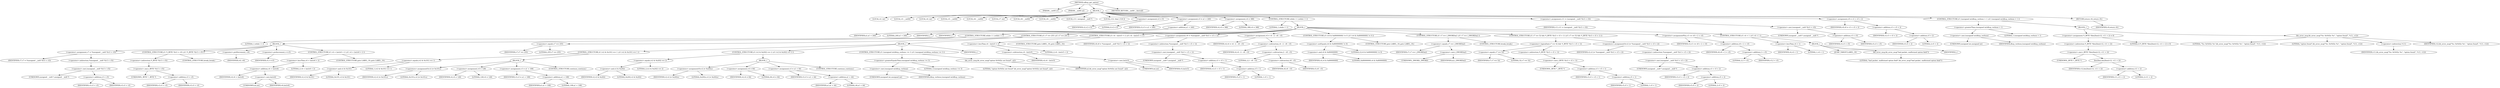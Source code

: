 digraph udhcp_get_option {  
"1000111" [label = "(METHOD,udhcp_get_option)" ]
"1000112" [label = "(PARAM,__int64 a1)" ]
"1000113" [label = "(PARAM,__int64 a2)" ]
"1000114" [label = "(BLOCK,,)" ]
"1000115" [label = "(LOCAL,v2: int)" ]
"1000116" [label = "(LOCAL,v3: __int64)" ]
"1000117" [label = "(LOCAL,v4: int)" ]
"1000118" [label = "(LOCAL,v5: __int64)" ]
"1000119" [label = "(LOCAL,v6: __int64)" ]
"1000120" [label = "(LOCAL,v7: int)" ]
"1000121" [label = "(LOCAL,v8: __int64)" ]
"1000122" [label = "(LOCAL,v9: __int64)" ]
"1000123" [label = "(LOCAL,v11: unsigned __int8 *)" ]
"1000124" [label = "(LOCAL,v12: char [ 516 ])" ]
"1000125" [label = "(<operator>.assignment,v2 = 0)" ]
"1000126" [label = "(IDENTIFIER,v2,v2 = 0)" ]
"1000127" [label = "(LITERAL,0,v2 = 0)" ]
"1000128" [label = "(<operator>.assignment,v3 = a1 + 240)" ]
"1000129" [label = "(IDENTIFIER,v3,v3 = a1 + 240)" ]
"1000130" [label = "(<operator>.addition,a1 + 240)" ]
"1000131" [label = "(IDENTIFIER,a1,a1 + 240)" ]
"1000132" [label = "(LITERAL,240,a1 + 240)" ]
"1000133" [label = "(<operator>.assignment,v4 = 388)" ]
"1000134" [label = "(IDENTIFIER,v4,v4 = 388)" ]
"1000135" [label = "(LITERAL,388,v4 = 388)" ]
"1000136" [label = "(CONTROL_STRUCTURE,while ( 1 ),while ( 1 ))" ]
"1000137" [label = "(LITERAL,1,while ( 1 ))" ]
"1000138" [label = "(BLOCK,,)" ]
"1000139" [label = "(IDENTIFIER,L,)" ]
"1000140" [label = "(IDENTIFIER,L,)" ]
"1000141" [label = "(CONTROL_STRUCTURE,while ( 1 ),while ( 1 ))" ]
"1000142" [label = "(LITERAL,1,while ( 1 ))" ]
"1000143" [label = "(BLOCK,,)" ]
"1000144" [label = "(<operator>.assignment,v7 = *(unsigned __int8 *)(v3 + v5))" ]
"1000145" [label = "(IDENTIFIER,v7,v7 = *(unsigned __int8 *)(v3 + v5))" ]
"1000146" [label = "(<operator>.indirection,*(unsigned __int8 *)(v3 + v5))" ]
"1000147" [label = "(<operator>.cast,(unsigned __int8 *)(v3 + v5))" ]
"1000148" [label = "(UNKNOWN,unsigned __int8 *,unsigned __int8 *)" ]
"1000149" [label = "(<operator>.addition,v3 + v5)" ]
"1000150" [label = "(IDENTIFIER,v3,v3 + v5)" ]
"1000151" [label = "(IDENTIFIER,v5,v3 + v5)" ]
"1000152" [label = "(CONTROL_STRUCTURE,if ( *(_BYTE *)(v3 + v5) ),if ( *(_BYTE *)(v3 + v5) ))" ]
"1000153" [label = "(<operator>.indirection,*(_BYTE *)(v3 + v5))" ]
"1000154" [label = "(<operator>.cast,(_BYTE *)(v3 + v5))" ]
"1000155" [label = "(UNKNOWN,_BYTE *,_BYTE *)" ]
"1000156" [label = "(<operator>.addition,v3 + v5)" ]
"1000157" [label = "(IDENTIFIER,v3,v3 + v5)" ]
"1000158" [label = "(IDENTIFIER,v5,v3 + v5)" ]
"1000159" [label = "(CONTROL_STRUCTURE,break;,break;)" ]
"1000160" [label = "(<operator>.preDecrement,--v6)" ]
"1000161" [label = "(IDENTIFIER,v6,--v6)" ]
"1000162" [label = "(<operator>.preIncrement,++v5)" ]
"1000163" [label = "(IDENTIFIER,v5,++v5)" ]
"1000164" [label = "(CONTROL_STRUCTURE,if ( v4 + (int)v6 < 2 ),if ( v4 + (int)v6 < 2 ))" ]
"1000165" [label = "(<operator>.lessThan,v4 + (int)v6 < 2)" ]
"1000166" [label = "(<operator>.addition,v4 + (int)v6)" ]
"1000167" [label = "(IDENTIFIER,v4,v4 + (int)v6)" ]
"1000168" [label = "(<operator>.cast,(int)v6)" ]
"1000169" [label = "(UNKNOWN,int,int)" ]
"1000170" [label = "(IDENTIFIER,v6,(int)v6)" ]
"1000171" [label = "(LITERAL,2,v4 + (int)v6 < 2)" ]
"1000172" [label = "(CONTROL_STRUCTURE,goto LABEL_19;,goto LABEL_19;)" ]
"1000173" [label = "(CONTROL_STRUCTURE,if ( v7 == 255 ),if ( v7 == 255 ))" ]
"1000174" [label = "(<operator>.equals,v7 == 255)" ]
"1000175" [label = "(IDENTIFIER,v7,v7 == 255)" ]
"1000176" [label = "(LITERAL,255,v7 == 255)" ]
"1000177" [label = "(BLOCK,,)" ]
"1000178" [label = "(CONTROL_STRUCTURE,if ( (v2 & 0x101) == 1 ),if ( (v2 & 0x101) == 1 ))" ]
"1000179" [label = "(<operator>.equals,(v2 & 0x101) == 1)" ]
"1000180" [label = "(<operator>.and,v2 & 0x101)" ]
"1000181" [label = "(IDENTIFIER,v2,v2 & 0x101)" ]
"1000182" [label = "(LITERAL,0x101,v2 & 0x101)" ]
"1000183" [label = "(LITERAL,1,(v2 & 0x101) == 1)" ]
"1000184" [label = "(BLOCK,,)" ]
"1000185" [label = "(<operators>.assignmentOr,v2 |= 0x101u)" ]
"1000186" [label = "(IDENTIFIER,v2,v2 |= 0x101u)" ]
"1000187" [label = "(LITERAL,0x101u,v2 |= 0x101u)" ]
"1000188" [label = "(<operator>.assignment,v4 = 128)" ]
"1000189" [label = "(IDENTIFIER,v4,v4 = 128)" ]
"1000190" [label = "(LITERAL,128,v4 = 128)" ]
"1000191" [label = "(<operator>.assignment,v3 = a1 + 108)" ]
"1000192" [label = "(IDENTIFIER,v3,v3 = a1 + 108)" ]
"1000193" [label = "(<operator>.addition,a1 + 108)" ]
"1000194" [label = "(IDENTIFIER,a1,a1 + 108)" ]
"1000195" [label = "(LITERAL,108,a1 + 108)" ]
"1000196" [label = "(CONTROL_STRUCTURE,continue;,continue;)" ]
"1000197" [label = "(CONTROL_STRUCTURE,if ( (v2 & 0x202) == 2 ),if ( (v2 & 0x202) == 2 ))" ]
"1000198" [label = "(<operator>.equals,(v2 & 0x202) == 2)" ]
"1000199" [label = "(<operator>.and,v2 & 0x202)" ]
"1000200" [label = "(IDENTIFIER,v2,v2 & 0x202)" ]
"1000201" [label = "(LITERAL,0x202,v2 & 0x202)" ]
"1000202" [label = "(LITERAL,2,(v2 & 0x202) == 2)" ]
"1000203" [label = "(BLOCK,,)" ]
"1000204" [label = "(<operators>.assignmentOr,v2 |= 0x202u)" ]
"1000205" [label = "(IDENTIFIER,v2,v2 |= 0x202u)" ]
"1000206" [label = "(LITERAL,0x202u,v2 |= 0x202u)" ]
"1000207" [label = "(<operator>.assignment,v4 = 64)" ]
"1000208" [label = "(IDENTIFIER,v4,v4 = 64)" ]
"1000209" [label = "(LITERAL,64,v4 = 64)" ]
"1000210" [label = "(<operator>.assignment,v3 = a1 + 44)" ]
"1000211" [label = "(IDENTIFIER,v3,v3 = a1 + 44)" ]
"1000212" [label = "(<operator>.addition,a1 + 44)" ]
"1000213" [label = "(IDENTIFIER,a1,a1 + 44)" ]
"1000214" [label = "(LITERAL,44,a1 + 44)" ]
"1000215" [label = "(CONTROL_STRUCTURE,continue;,continue;)" ]
"1000216" [label = "(CONTROL_STRUCTURE,if ( (unsigned int)dhcp_verbose >= 3 ),if ( (unsigned int)dhcp_verbose >= 3 ))" ]
"1000217" [label = "(<operator>.greaterEqualsThan,(unsigned int)dhcp_verbose >= 3)" ]
"1000218" [label = "(<operator>.cast,(unsigned int)dhcp_verbose)" ]
"1000219" [label = "(UNKNOWN,unsigned int,unsigned int)" ]
"1000220" [label = "(IDENTIFIER,dhcp_verbose,(unsigned int)dhcp_verbose)" ]
"1000221" [label = "(LITERAL,3,(unsigned int)dhcp_verbose >= 3)" ]
"1000222" [label = "(bb_error_msg,bb_error_msg(\"option 0x%02x not found\", a2))" ]
"1000223" [label = "(LITERAL,\"option 0x%02x not found\",bb_error_msg(\"option 0x%02x not found\", a2))" ]
"1000224" [label = "(IDENTIFIER,a2,bb_error_msg(\"option 0x%02x not found\", a2))" ]
"1000225" [label = "(IDENTIFIER,L,)" ]
"1000226" [label = "(CONTROL_STRUCTURE,if ( v4 - (int)v5 < 2 ),if ( v4 - (int)v5 < 2 ))" ]
"1000227" [label = "(<operator>.lessThan,v4 - (int)v5 < 2)" ]
"1000228" [label = "(<operator>.subtraction,v4 - (int)v5)" ]
"1000229" [label = "(IDENTIFIER,v4,v4 - (int)v5)" ]
"1000230" [label = "(<operator>.cast,(int)v5)" ]
"1000231" [label = "(UNKNOWN,int,int)" ]
"1000232" [label = "(IDENTIFIER,v5,(int)v5)" ]
"1000233" [label = "(LITERAL,2,v4 - (int)v5 < 2)" ]
"1000234" [label = "(CONTROL_STRUCTURE,goto LABEL_19;,goto LABEL_19;)" ]
"1000235" [label = "(<operator>.assignment,v8 = *(unsigned __int8 *)(v3 + v5 + 1))" ]
"1000236" [label = "(IDENTIFIER,v8,v8 = *(unsigned __int8 *)(v3 + v5 + 1))" ]
"1000237" [label = "(<operator>.indirection,*(unsigned __int8 *)(v3 + v5 + 1))" ]
"1000238" [label = "(<operator>.cast,(unsigned __int8 *)(v3 + v5 + 1))" ]
"1000239" [label = "(UNKNOWN,unsigned __int8 *,unsigned __int8 *)" ]
"1000240" [label = "(<operator>.addition,v3 + v5 + 1)" ]
"1000241" [label = "(IDENTIFIER,v3,v3 + v5 + 1)" ]
"1000242" [label = "(<operator>.addition,v5 + 1)" ]
"1000243" [label = "(IDENTIFIER,v5,v5 + 1)" ]
"1000244" [label = "(LITERAL,1,v5 + 1)" ]
"1000245" [label = "(<operator>.assignment,v4 = v4 - 2 - v8 - v5)" ]
"1000246" [label = "(IDENTIFIER,v4,v4 = v4 - 2 - v8 - v5)" ]
"1000247" [label = "(<operator>.subtraction,v4 - 2 - v8 - v5)" ]
"1000248" [label = "(IDENTIFIER,v4,v4 - 2 - v8 - v5)" ]
"1000249" [label = "(<operator>.subtraction,2 - v8 - v5)" ]
"1000250" [label = "(LITERAL,2,2 - v8 - v5)" ]
"1000251" [label = "(<operator>.subtraction,v8 - v5)" ]
"1000252" [label = "(IDENTIFIER,v8,v8 - v5)" ]
"1000253" [label = "(IDENTIFIER,v5,v8 - v5)" ]
"1000254" [label = "(CONTROL_STRUCTURE,if ( (v4 & 0x80000000) != 0 ),if ( (v4 & 0x80000000) != 0 ))" ]
"1000255" [label = "(<operator>.notEquals,(v4 & 0x80000000) != 0)" ]
"1000256" [label = "(<operator>.and,v4 & 0x80000000)" ]
"1000257" [label = "(IDENTIFIER,v4,v4 & 0x80000000)" ]
"1000258" [label = "(LITERAL,0x80000000,v4 & 0x80000000)" ]
"1000259" [label = "(LITERAL,0,(v4 & 0x80000000) != 0)" ]
"1000260" [label = "(CONTROL_STRUCTURE,goto LABEL_19;,goto LABEL_19;)" ]
"1000261" [label = "(CONTROL_STRUCTURE,if ( v7 == (_DWORD)a2 ),if ( v7 == (_DWORD)a2 ))" ]
"1000262" [label = "(<operator>.equals,v7 == (_DWORD)a2)" ]
"1000263" [label = "(IDENTIFIER,v7,v7 == (_DWORD)a2)" ]
"1000264" [label = "(<operator>.cast,(_DWORD)a2)" ]
"1000265" [label = "(UNKNOWN,_DWORD,_DWORD)" ]
"1000266" [label = "(IDENTIFIER,a2,(_DWORD)a2)" ]
"1000267" [label = "(CONTROL_STRUCTURE,break;,break;)" ]
"1000268" [label = "(CONTROL_STRUCTURE,if ( v7 == 52 && *(_BYTE *)(v3 + v5 + 1) ),if ( v7 == 52 && *(_BYTE *)(v3 + v5 + 1) ))" ]
"1000269" [label = "(<operator>.logicalAnd,v7 == 52 && *(_BYTE *)(v3 + v5 + 1))" ]
"1000270" [label = "(<operator>.equals,v7 == 52)" ]
"1000271" [label = "(IDENTIFIER,v7,v7 == 52)" ]
"1000272" [label = "(LITERAL,52,v7 == 52)" ]
"1000273" [label = "(<operator>.indirection,*(_BYTE *)(v3 + v5 + 1))" ]
"1000274" [label = "(<operator>.cast,(_BYTE *)(v3 + v5 + 1))" ]
"1000275" [label = "(UNKNOWN,_BYTE *,_BYTE *)" ]
"1000276" [label = "(<operator>.addition,v3 + v5 + 1)" ]
"1000277" [label = "(IDENTIFIER,v3,v3 + v5 + 1)" ]
"1000278" [label = "(<operator>.addition,v5 + 1)" ]
"1000279" [label = "(IDENTIFIER,v5,v5 + 1)" ]
"1000280" [label = "(LITERAL,1,v5 + 1)" ]
"1000281" [label = "(<operators>.assignmentOr,v2 |= *(unsigned __int8 *)(v3 + v5 + 2))" ]
"1000282" [label = "(IDENTIFIER,v2,v2 |= *(unsigned __int8 *)(v3 + v5 + 2))" ]
"1000283" [label = "(<operator>.indirection,*(unsigned __int8 *)(v3 + v5 + 2))" ]
"1000284" [label = "(<operator>.cast,(unsigned __int8 *)(v3 + v5 + 2))" ]
"1000285" [label = "(UNKNOWN,unsigned __int8 *,unsigned __int8 *)" ]
"1000286" [label = "(<operator>.addition,v3 + v5 + 2)" ]
"1000287" [label = "(IDENTIFIER,v3,v3 + v5 + 2)" ]
"1000288" [label = "(<operator>.addition,v5 + 2)" ]
"1000289" [label = "(IDENTIFIER,v5,v5 + 2)" ]
"1000290" [label = "(LITERAL,2,v5 + 2)" ]
"1000291" [label = "(<operator>.assignmentPlus,v3 += v8 + 2 + v5)" ]
"1000292" [label = "(IDENTIFIER,v3,v3 += v8 + 2 + v5)" ]
"1000293" [label = "(<operator>.addition,v8 + 2 + v5)" ]
"1000294" [label = "(IDENTIFIER,v8,v8 + 2 + v5)" ]
"1000295" [label = "(<operator>.addition,2 + v5)" ]
"1000296" [label = "(LITERAL,2,2 + v5)" ]
"1000297" [label = "(IDENTIFIER,v5,2 + v5)" ]
"1000298" [label = "(CONTROL_STRUCTURE,if ( v4 < 1 ),if ( v4 < 1 ))" ]
"1000299" [label = "(<operator>.lessThan,v4 < 1)" ]
"1000300" [label = "(IDENTIFIER,v4,v4 < 1)" ]
"1000301" [label = "(LITERAL,1,v4 < 1)" ]
"1000302" [label = "(BLOCK,,)" ]
"1000303" [label = "(JUMP_TARGET,LABEL_19)" ]
"1000304" [label = "(bb_error_msg,bb_error_msg(\"bad packet, malformed option field\"))" ]
"1000305" [label = "(LITERAL,\"bad packet, malformed option field\",bb_error_msg(\"bad packet, malformed option field\"))" ]
"1000306" [label = "(IDENTIFIER,L,)" ]
"1000307" [label = "(<operator>.assignment,v11 = (unsigned __int8 *)(v3 + v5))" ]
"1000308" [label = "(IDENTIFIER,v11,v11 = (unsigned __int8 *)(v3 + v5))" ]
"1000309" [label = "(<operator>.cast,(unsigned __int8 *)(v3 + v5))" ]
"1000310" [label = "(UNKNOWN,unsigned __int8 *,unsigned __int8 *)" ]
"1000311" [label = "(<operator>.addition,v3 + v5)" ]
"1000312" [label = "(IDENTIFIER,v3,v3 + v5)" ]
"1000313" [label = "(IDENTIFIER,v5,v3 + v5)" ]
"1000314" [label = "(<operator>.assignment,v9 = v3 + v5 + 2)" ]
"1000315" [label = "(IDENTIFIER,v9,v9 = v3 + v5 + 2)" ]
"1000316" [label = "(<operator>.addition,v3 + v5 + 2)" ]
"1000317" [label = "(IDENTIFIER,v3,v3 + v5 + 2)" ]
"1000318" [label = "(<operator>.addition,v5 + 2)" ]
"1000319" [label = "(IDENTIFIER,v5,v5 + 2)" ]
"1000320" [label = "(LITERAL,2,v5 + 2)" ]
"1000321" [label = "(CONTROL_STRUCTURE,if ( (unsigned int)dhcp_verbose > 1 ),if ( (unsigned int)dhcp_verbose > 1 ))" ]
"1000322" [label = "(<operator>.greaterThan,(unsigned int)dhcp_verbose > 1)" ]
"1000323" [label = "(<operator>.cast,(unsigned int)dhcp_verbose)" ]
"1000324" [label = "(UNKNOWN,unsigned int,unsigned int)" ]
"1000325" [label = "(IDENTIFIER,dhcp_verbose,(unsigned int)dhcp_verbose)" ]
"1000326" [label = "(LITERAL,1,(unsigned int)dhcp_verbose > 1)" ]
"1000327" [label = "(BLOCK,,)" ]
"1000328" [label = "(<operator>.assignment,*(_BYTE *)bin2hex(v12, v11 + 2) = 0)" ]
"1000329" [label = "(<operator>.indirection,*(_BYTE *)bin2hex(v12, v11 + 2))" ]
"1000330" [label = "(<operator>.cast,(_BYTE *)bin2hex(v12, v11 + 2))" ]
"1000331" [label = "(UNKNOWN,_BYTE *,_BYTE *)" ]
"1000332" [label = "(bin2hex,bin2hex(v12, v11 + 2))" ]
"1000333" [label = "(IDENTIFIER,v12,bin2hex(v12, v11 + 2))" ]
"1000334" [label = "(<operator>.addition,v11 + 2)" ]
"1000335" [label = "(IDENTIFIER,v11,v11 + 2)" ]
"1000336" [label = "(LITERAL,2,v11 + 2)" ]
"1000337" [label = "(LITERAL,0,*(_BYTE *)bin2hex(v12, v11 + 2) = 0)" ]
"1000338" [label = "(bb_error_msg,bb_error_msg(\"%s: 0x%02x %s\", \"option found\", *v11, v12))" ]
"1000339" [label = "(LITERAL,\"%s: 0x%02x %s\",bb_error_msg(\"%s: 0x%02x %s\", \"option found\", *v11, v12))" ]
"1000340" [label = "(LITERAL,\"option found\",bb_error_msg(\"%s: 0x%02x %s\", \"option found\", *v11, v12))" ]
"1000341" [label = "(<operator>.indirection,*v11)" ]
"1000342" [label = "(IDENTIFIER,v11,bb_error_msg(\"%s: 0x%02x %s\", \"option found\", *v11, v12))" ]
"1000343" [label = "(IDENTIFIER,v12,bb_error_msg(\"%s: 0x%02x %s\", \"option found\", *v11, v12))" ]
"1000344" [label = "(RETURN,return v9;,return v9;)" ]
"1000345" [label = "(IDENTIFIER,v9,return v9;)" ]
"1000346" [label = "(METHOD_RETURN,__int64 __fastcall)" ]
  "1000111" -> "1000112" 
  "1000111" -> "1000113" 
  "1000111" -> "1000114" 
  "1000111" -> "1000346" 
  "1000114" -> "1000115" 
  "1000114" -> "1000116" 
  "1000114" -> "1000117" 
  "1000114" -> "1000118" 
  "1000114" -> "1000119" 
  "1000114" -> "1000120" 
  "1000114" -> "1000121" 
  "1000114" -> "1000122" 
  "1000114" -> "1000123" 
  "1000114" -> "1000124" 
  "1000114" -> "1000125" 
  "1000114" -> "1000128" 
  "1000114" -> "1000133" 
  "1000114" -> "1000136" 
  "1000114" -> "1000307" 
  "1000114" -> "1000314" 
  "1000114" -> "1000321" 
  "1000114" -> "1000344" 
  "1000125" -> "1000126" 
  "1000125" -> "1000127" 
  "1000128" -> "1000129" 
  "1000128" -> "1000130" 
  "1000130" -> "1000131" 
  "1000130" -> "1000132" 
  "1000133" -> "1000134" 
  "1000133" -> "1000135" 
  "1000136" -> "1000137" 
  "1000136" -> "1000138" 
  "1000138" -> "1000139" 
  "1000138" -> "1000140" 
  "1000138" -> "1000141" 
  "1000138" -> "1000173" 
  "1000138" -> "1000226" 
  "1000138" -> "1000235" 
  "1000138" -> "1000245" 
  "1000138" -> "1000254" 
  "1000138" -> "1000261" 
  "1000138" -> "1000268" 
  "1000138" -> "1000291" 
  "1000138" -> "1000298" 
  "1000141" -> "1000142" 
  "1000141" -> "1000143" 
  "1000143" -> "1000144" 
  "1000143" -> "1000152" 
  "1000143" -> "1000160" 
  "1000143" -> "1000162" 
  "1000143" -> "1000164" 
  "1000144" -> "1000145" 
  "1000144" -> "1000146" 
  "1000146" -> "1000147" 
  "1000147" -> "1000148" 
  "1000147" -> "1000149" 
  "1000149" -> "1000150" 
  "1000149" -> "1000151" 
  "1000152" -> "1000153" 
  "1000152" -> "1000159" 
  "1000153" -> "1000154" 
  "1000154" -> "1000155" 
  "1000154" -> "1000156" 
  "1000156" -> "1000157" 
  "1000156" -> "1000158" 
  "1000160" -> "1000161" 
  "1000162" -> "1000163" 
  "1000164" -> "1000165" 
  "1000164" -> "1000172" 
  "1000165" -> "1000166" 
  "1000165" -> "1000171" 
  "1000166" -> "1000167" 
  "1000166" -> "1000168" 
  "1000168" -> "1000169" 
  "1000168" -> "1000170" 
  "1000173" -> "1000174" 
  "1000173" -> "1000177" 
  "1000174" -> "1000175" 
  "1000174" -> "1000176" 
  "1000177" -> "1000178" 
  "1000177" -> "1000197" 
  "1000177" -> "1000216" 
  "1000177" -> "1000225" 
  "1000178" -> "1000179" 
  "1000178" -> "1000184" 
  "1000179" -> "1000180" 
  "1000179" -> "1000183" 
  "1000180" -> "1000181" 
  "1000180" -> "1000182" 
  "1000184" -> "1000185" 
  "1000184" -> "1000188" 
  "1000184" -> "1000191" 
  "1000184" -> "1000196" 
  "1000185" -> "1000186" 
  "1000185" -> "1000187" 
  "1000188" -> "1000189" 
  "1000188" -> "1000190" 
  "1000191" -> "1000192" 
  "1000191" -> "1000193" 
  "1000193" -> "1000194" 
  "1000193" -> "1000195" 
  "1000197" -> "1000198" 
  "1000197" -> "1000203" 
  "1000198" -> "1000199" 
  "1000198" -> "1000202" 
  "1000199" -> "1000200" 
  "1000199" -> "1000201" 
  "1000203" -> "1000204" 
  "1000203" -> "1000207" 
  "1000203" -> "1000210" 
  "1000203" -> "1000215" 
  "1000204" -> "1000205" 
  "1000204" -> "1000206" 
  "1000207" -> "1000208" 
  "1000207" -> "1000209" 
  "1000210" -> "1000211" 
  "1000210" -> "1000212" 
  "1000212" -> "1000213" 
  "1000212" -> "1000214" 
  "1000216" -> "1000217" 
  "1000216" -> "1000222" 
  "1000217" -> "1000218" 
  "1000217" -> "1000221" 
  "1000218" -> "1000219" 
  "1000218" -> "1000220" 
  "1000222" -> "1000223" 
  "1000222" -> "1000224" 
  "1000226" -> "1000227" 
  "1000226" -> "1000234" 
  "1000227" -> "1000228" 
  "1000227" -> "1000233" 
  "1000228" -> "1000229" 
  "1000228" -> "1000230" 
  "1000230" -> "1000231" 
  "1000230" -> "1000232" 
  "1000235" -> "1000236" 
  "1000235" -> "1000237" 
  "1000237" -> "1000238" 
  "1000238" -> "1000239" 
  "1000238" -> "1000240" 
  "1000240" -> "1000241" 
  "1000240" -> "1000242" 
  "1000242" -> "1000243" 
  "1000242" -> "1000244" 
  "1000245" -> "1000246" 
  "1000245" -> "1000247" 
  "1000247" -> "1000248" 
  "1000247" -> "1000249" 
  "1000249" -> "1000250" 
  "1000249" -> "1000251" 
  "1000251" -> "1000252" 
  "1000251" -> "1000253" 
  "1000254" -> "1000255" 
  "1000254" -> "1000260" 
  "1000255" -> "1000256" 
  "1000255" -> "1000259" 
  "1000256" -> "1000257" 
  "1000256" -> "1000258" 
  "1000261" -> "1000262" 
  "1000261" -> "1000267" 
  "1000262" -> "1000263" 
  "1000262" -> "1000264" 
  "1000264" -> "1000265" 
  "1000264" -> "1000266" 
  "1000268" -> "1000269" 
  "1000268" -> "1000281" 
  "1000269" -> "1000270" 
  "1000269" -> "1000273" 
  "1000270" -> "1000271" 
  "1000270" -> "1000272" 
  "1000273" -> "1000274" 
  "1000274" -> "1000275" 
  "1000274" -> "1000276" 
  "1000276" -> "1000277" 
  "1000276" -> "1000278" 
  "1000278" -> "1000279" 
  "1000278" -> "1000280" 
  "1000281" -> "1000282" 
  "1000281" -> "1000283" 
  "1000283" -> "1000284" 
  "1000284" -> "1000285" 
  "1000284" -> "1000286" 
  "1000286" -> "1000287" 
  "1000286" -> "1000288" 
  "1000288" -> "1000289" 
  "1000288" -> "1000290" 
  "1000291" -> "1000292" 
  "1000291" -> "1000293" 
  "1000293" -> "1000294" 
  "1000293" -> "1000295" 
  "1000295" -> "1000296" 
  "1000295" -> "1000297" 
  "1000298" -> "1000299" 
  "1000298" -> "1000302" 
  "1000299" -> "1000300" 
  "1000299" -> "1000301" 
  "1000302" -> "1000303" 
  "1000302" -> "1000304" 
  "1000302" -> "1000306" 
  "1000304" -> "1000305" 
  "1000307" -> "1000308" 
  "1000307" -> "1000309" 
  "1000309" -> "1000310" 
  "1000309" -> "1000311" 
  "1000311" -> "1000312" 
  "1000311" -> "1000313" 
  "1000314" -> "1000315" 
  "1000314" -> "1000316" 
  "1000316" -> "1000317" 
  "1000316" -> "1000318" 
  "1000318" -> "1000319" 
  "1000318" -> "1000320" 
  "1000321" -> "1000322" 
  "1000321" -> "1000327" 
  "1000322" -> "1000323" 
  "1000322" -> "1000326" 
  "1000323" -> "1000324" 
  "1000323" -> "1000325" 
  "1000327" -> "1000328" 
  "1000327" -> "1000338" 
  "1000328" -> "1000329" 
  "1000328" -> "1000337" 
  "1000329" -> "1000330" 
  "1000330" -> "1000331" 
  "1000330" -> "1000332" 
  "1000332" -> "1000333" 
  "1000332" -> "1000334" 
  "1000334" -> "1000335" 
  "1000334" -> "1000336" 
  "1000338" -> "1000339" 
  "1000338" -> "1000340" 
  "1000338" -> "1000341" 
  "1000338" -> "1000343" 
  "1000341" -> "1000342" 
  "1000344" -> "1000345" 
}
